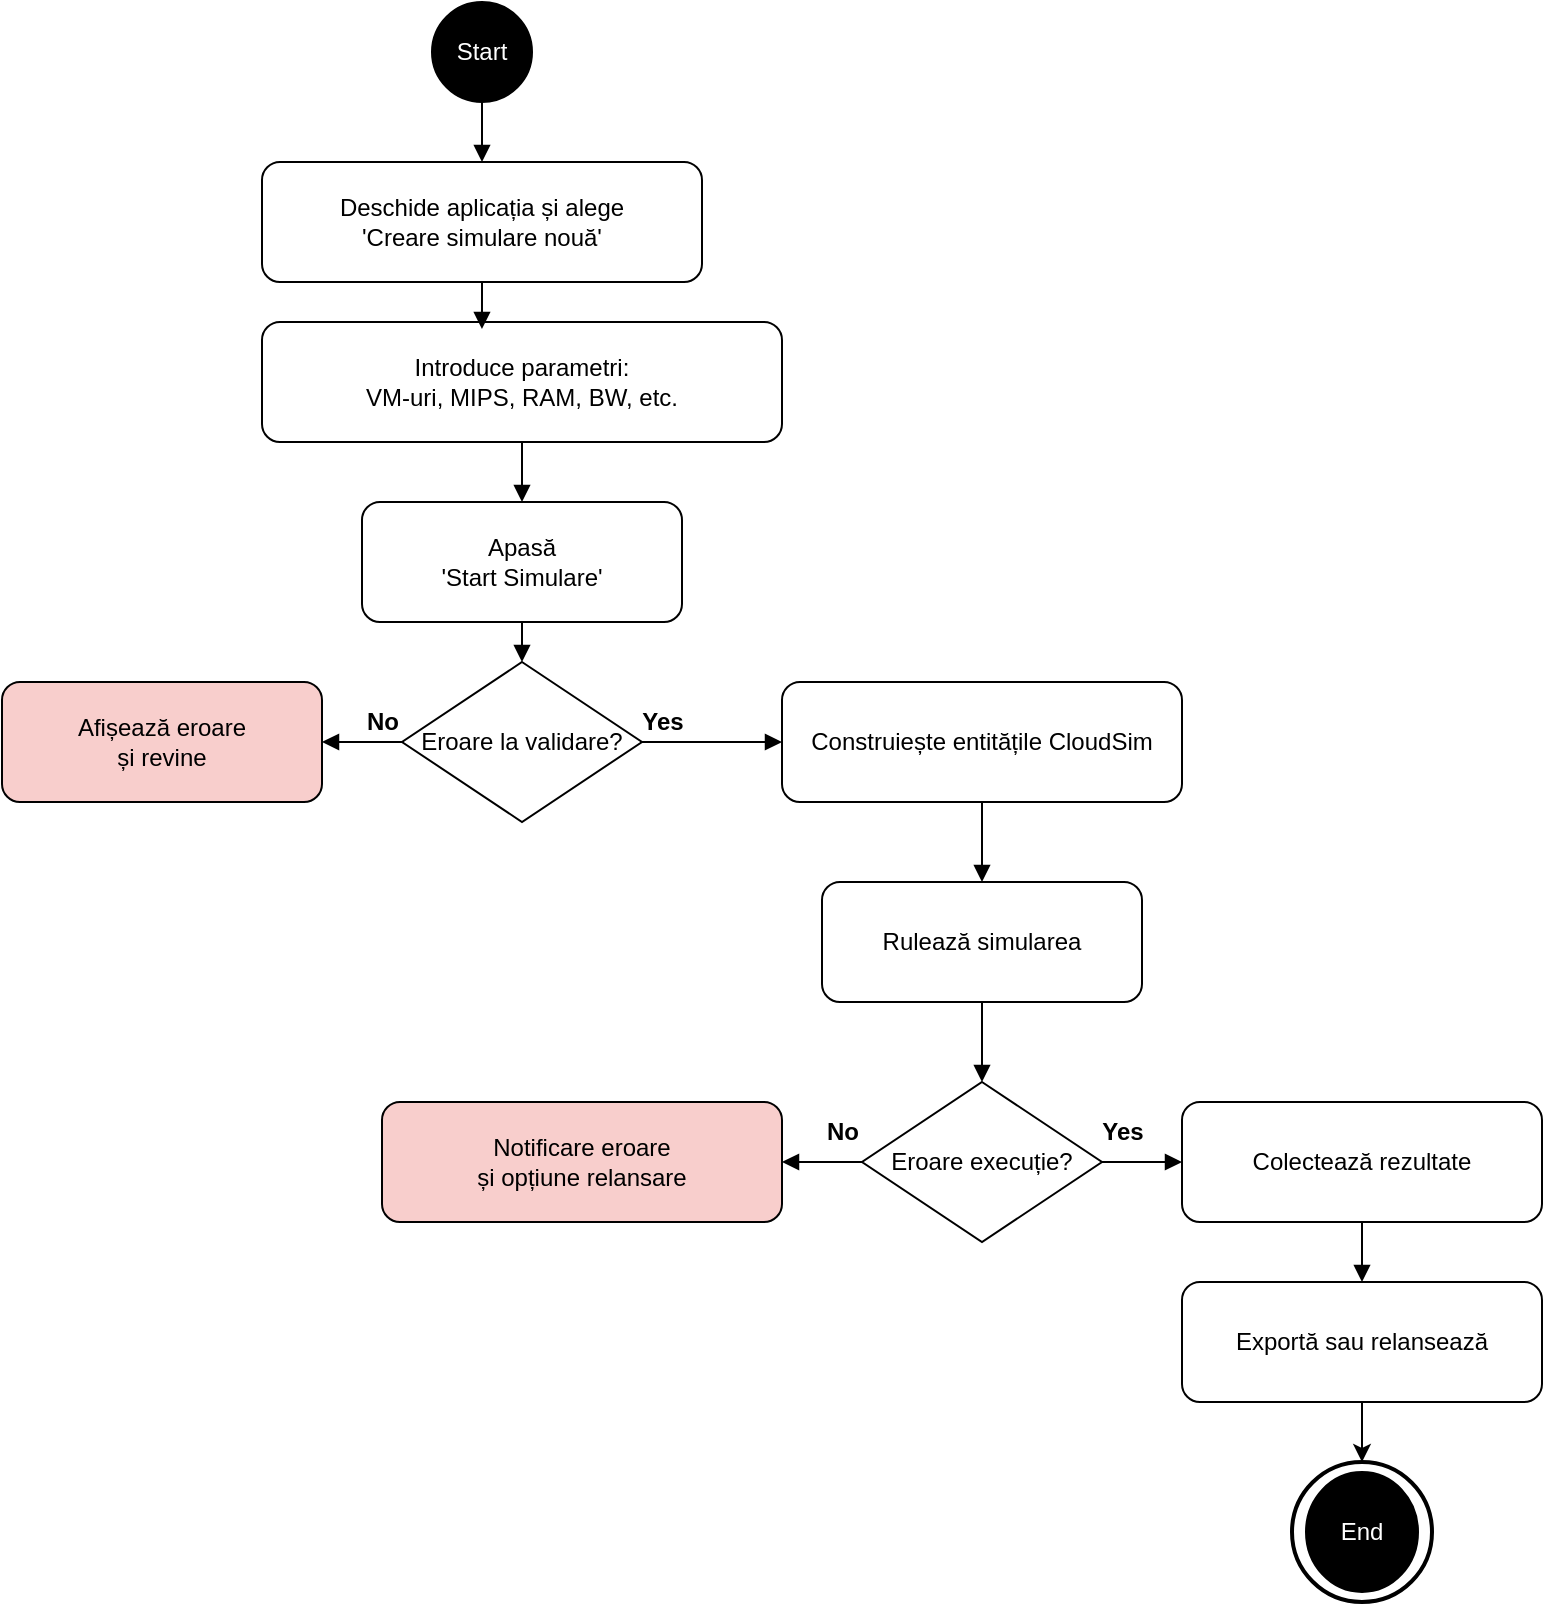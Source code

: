 <mxfile version="26.1.1">
  <diagram name="Simulare Alocare Resurse" id="12345678">
    <mxGraphModel dx="2658" dy="896" grid="1" gridSize="10" guides="1" tooltips="1" connect="1" arrows="1" fold="1" page="1" pageScale="1" pageWidth="827" pageHeight="1169" math="0" shadow="0">
      <root>
        <mxCell id="0" />
        <mxCell id="1" parent="0" />
        <mxCell id="start" value="&lt;font style=&quot;color: rgb(255, 255, 255);&quot;&gt;Start&lt;/font&gt;" style="ellipse;whiteSpace=wrap;html=1;fillColor=#000000;" parent="1" vertex="1">
          <mxGeometry x="165" y="20" width="50" height="50" as="geometry" />
        </mxCell>
        <mxCell id="step1" value="Deschide aplicația și alege &#xa; &#39;Creare simulare nouă&#39;" style="rounded=1;whiteSpace=wrap;html=1;" parent="1" vertex="1">
          <mxGeometry x="80" y="100" width="220" height="60" as="geometry" />
        </mxCell>
        <mxCell id="step2" value="Introduce parametri:&#xa;VM-uri, MIPS, RAM, BW, etc." style="rounded=1;whiteSpace=wrap;html=1;" parent="1" vertex="1">
          <mxGeometry x="80" y="180" width="260" height="60" as="geometry" />
        </mxCell>
        <mxCell id="step3" value="Apasă &#xa; &#39;Start Simulare&#39;" style="rounded=1;whiteSpace=wrap;html=1;" parent="1" vertex="1">
          <mxGeometry x="130" y="270" width="160" height="60" as="geometry" />
        </mxCell>
        <mxCell id="decision1" value="Eroare la validare?" style="rhombus;whiteSpace=wrap;html=1;" parent="1" vertex="1">
          <mxGeometry x="150" y="350" width="120" height="80" as="geometry" />
        </mxCell>
        <mxCell id="error1" value="Afișează eroare&#xa; și revine" style="rounded=1;whiteSpace=wrap;html=1;fillColor=#f8cecc;" parent="1" vertex="1">
          <mxGeometry x="-50" y="360" width="160" height="60" as="geometry" />
        </mxCell>
        <mxCell id="step4" value="Construiește entitățile CloudSim" style="rounded=1;whiteSpace=wrap;html=1;" parent="1" vertex="1">
          <mxGeometry x="340" y="360" width="200" height="60" as="geometry" />
        </mxCell>
        <mxCell id="step5" value="Rulează simularea" style="rounded=1;whiteSpace=wrap;html=1;" parent="1" vertex="1">
          <mxGeometry x="360" y="460" width="160" height="60" as="geometry" />
        </mxCell>
        <mxCell id="decision2" value="Eroare execuție?" style="rhombus;whiteSpace=wrap;html=1;" parent="1" vertex="1">
          <mxGeometry x="380" y="560" width="120" height="80" as="geometry" />
        </mxCell>
        <mxCell id="error2" value="Notificare eroare&#xa; și opțiune relansare" style="rounded=1;whiteSpace=wrap;html=1;fillColor=#f8cecc;" parent="1" vertex="1">
          <mxGeometry x="140" y="570" width="200" height="60" as="geometry" />
        </mxCell>
        <mxCell id="step6" value="Colectează rezultate" style="rounded=1;whiteSpace=wrap;html=1;" parent="1" vertex="1">
          <mxGeometry x="540" y="570" width="180" height="60" as="geometry" />
        </mxCell>
        <mxCell id="step7" value="Exportă sau relansează" style="rounded=1;whiteSpace=wrap;html=1;" parent="1" vertex="1">
          <mxGeometry x="540" y="660" width="180" height="60" as="geometry" />
        </mxCell>
        <mxCell id="2" style="endArrow=block;" parent="1" source="start" target="step1" edge="1">
          <mxGeometry relative="1" as="geometry" />
        </mxCell>
        <mxCell id="3" style="endArrow=block;entryX=0.423;entryY=0.058;entryDx=0;entryDy=0;entryPerimeter=0;" parent="1" source="step1" target="step2" edge="1">
          <mxGeometry relative="1" as="geometry">
            <Array as="points">
              <mxPoint x="190" y="170" />
            </Array>
          </mxGeometry>
        </mxCell>
        <mxCell id="4" style="endArrow=block;" parent="1" source="step2" target="step3" edge="1">
          <mxGeometry relative="1" as="geometry" />
        </mxCell>
        <mxCell id="5" style="endArrow=block;" parent="1" source="step3" target="decision1" edge="1">
          <mxGeometry relative="1" as="geometry" />
        </mxCell>
        <mxCell id="6" style="endArrow=block;" parent="1" source="decision1" target="error1" edge="1">
          <mxGeometry relative="1" as="geometry" />
        </mxCell>
        <mxCell id="7" style="endArrow=block;" parent="1" source="decision1" target="step4" edge="1">
          <mxGeometry relative="1" as="geometry" />
        </mxCell>
        <mxCell id="8" style="endArrow=block;" parent="1" source="step4" target="step5" edge="1">
          <mxGeometry relative="1" as="geometry" />
        </mxCell>
        <mxCell id="9" style="endArrow=block;" parent="1" source="step5" target="decision2" edge="1">
          <mxGeometry relative="1" as="geometry" />
        </mxCell>
        <mxCell id="10" style="endArrow=block;" parent="1" source="decision2" target="error2" edge="1">
          <mxGeometry relative="1" as="geometry" />
        </mxCell>
        <mxCell id="11" style="endArrow=block;" parent="1" source="decision2" target="step6" edge="1">
          <mxGeometry relative="1" as="geometry" />
        </mxCell>
        <mxCell id="12" style="endArrow=block;" parent="1" source="step6" target="step7" edge="1">
          <mxGeometry relative="1" as="geometry" />
        </mxCell>
        <mxCell id="EaViwJX1q4r_pOzm_OdO-16" style="edgeStyle=orthogonalEdgeStyle;rounded=0;orthogonalLoop=1;jettySize=auto;html=1;exitX=0.5;exitY=0;exitDx=0;exitDy=0;exitPerimeter=0;entryX=0.5;entryY=0;entryDx=0;entryDy=0;entryPerimeter=0;" edge="1" parent="1" source="EaViwJX1q4r_pOzm_OdO-15" target="EaViwJX1q4r_pOzm_OdO-15">
          <mxGeometry relative="1" as="geometry">
            <mxPoint x="630" y="740" as="targetPoint" />
            <Array as="points" />
          </mxGeometry>
        </mxCell>
        <mxCell id="EaViwJX1q4r_pOzm_OdO-15" value="" style="strokeWidth=2;html=1;shape=mxgraph.flowchart.start_2;whiteSpace=wrap;" vertex="1" parent="1">
          <mxGeometry x="595" y="750" width="70" height="70" as="geometry" />
        </mxCell>
        <mxCell id="end" value="&lt;font style=&quot;color: rgb(255, 255, 255);&quot;&gt;End&lt;/font&gt;" style="ellipse;whiteSpace=wrap;html=1;fillColor=#000000;" parent="1" vertex="1">
          <mxGeometry x="602" y="755" width="56" height="60" as="geometry" />
        </mxCell>
        <mxCell id="EaViwJX1q4r_pOzm_OdO-17" style="edgeStyle=orthogonalEdgeStyle;rounded=0;orthogonalLoop=1;jettySize=auto;html=1;entryX=0.5;entryY=0;entryDx=0;entryDy=0;entryPerimeter=0;" edge="1" parent="1" source="step7" target="EaViwJX1q4r_pOzm_OdO-15">
          <mxGeometry relative="1" as="geometry" />
        </mxCell>
        <mxCell id="EaViwJX1q4r_pOzm_OdO-18" value="Yes" style="text;align=center;fontStyle=1;verticalAlign=middle;spacingLeft=3;spacingRight=3;strokeColor=none;rotatable=0;points=[[0,0.5],[1,0.5]];portConstraint=eastwest;html=1;" vertex="1" parent="1">
          <mxGeometry x="490" y="575" width="40" height="20" as="geometry" />
        </mxCell>
        <mxCell id="EaViwJX1q4r_pOzm_OdO-19" value="No" style="text;align=center;fontStyle=1;verticalAlign=middle;spacingLeft=3;spacingRight=3;strokeColor=none;rotatable=0;points=[[0,0.5],[1,0.5]];portConstraint=eastwest;html=1;" vertex="1" parent="1">
          <mxGeometry x="350" y="575" width="40" height="20" as="geometry" />
        </mxCell>
        <mxCell id="EaViwJX1q4r_pOzm_OdO-20" value="Yes" style="text;align=center;fontStyle=1;verticalAlign=middle;spacingLeft=3;spacingRight=3;strokeColor=none;rotatable=0;points=[[0,0.5],[1,0.5]];portConstraint=eastwest;html=1;" vertex="1" parent="1">
          <mxGeometry x="260" y="370" width="40" height="20" as="geometry" />
        </mxCell>
        <mxCell id="EaViwJX1q4r_pOzm_OdO-21" value="No" style="text;align=center;fontStyle=1;verticalAlign=middle;spacingLeft=3;spacingRight=3;strokeColor=none;rotatable=0;points=[[0,0.5],[1,0.5]];portConstraint=eastwest;html=1;" vertex="1" parent="1">
          <mxGeometry x="120" y="370" width="40" height="20" as="geometry" />
        </mxCell>
      </root>
    </mxGraphModel>
  </diagram>
</mxfile>
